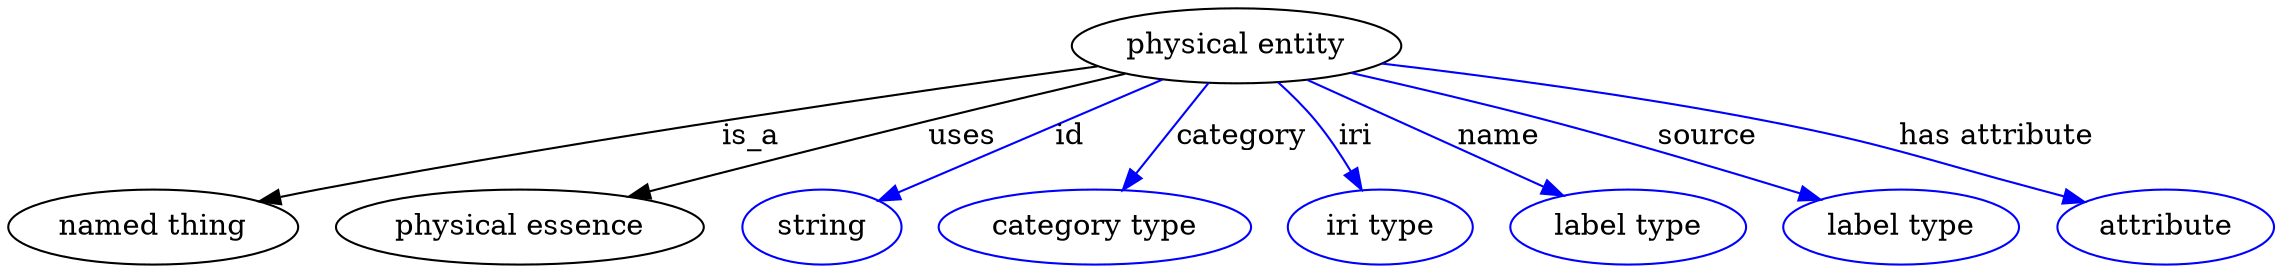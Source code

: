digraph {
	graph [bb="0,0,889.54,123"];
	node [label="\N"];
	"physical entity"	 [height=0.5,
		label="physical entity",
		pos="479.25,105",
		width=1.7332];
	"named thing"	 [height=0.5,
		pos="55.245,18",
		width=1.5346];
	"physical entity" -> "named thing"	 [label=is_a,
		lp="278.25,61.5",
		pos="e,96.427,30.128 424.96,96.095 354.22,84.149 226.84,61.466 119.25,36 114.96,34.986 110.53,33.874 106.09,32.716"];
	"physical essence"	 [height=0.5,
		pos="198.25,18",
		width=1.9318];
	"physical entity" -> "physical essence"	 [label=uses,
		lp="372.25,61.5",
		pos="e,242.21,31.987 435.69,91.951 413.15,85.166 385.2,76.703 360.25,69 324.14,57.857 283.6,45.092 252.1,35.121"];
	id	 [color=blue,
		height=0.5,
		label=string,
		pos="316.25,18",
		width=0.84854];
	"physical entity" -> id	 [color=blue,
		label=id,
		lp="413.75,61.5",
		pos="e,339.12,30.209 449.35,89.043 420.65,73.727 377.46,50.674 348.12,35.014",
		style=solid];
	category	 [color=blue,
		height=0.5,
		label="category type",
		pos="423.25,18",
		width=1.6249];
	"physical entity" -> category	 [color=blue,
		label=category,
		lp="478.75,61.5",
		pos="e,434.64,35.706 467.64,86.974 459.71,74.644 449.06,58.098 440.18,44.302",
		style=solid];
	iri	 [color=blue,
		height=0.5,
		label="iri type",
		pos="536.25,18",
		width=1.011];
	"physical entity" -> iri	 [color=blue,
		label=iri,
		lp="521.75,61.5",
		pos="e,526.44,35.764 493.11,87.339 497.45,81.589 502.17,75.112 506.25,69 511.4,61.257 516.67,52.61 521.31,44.668",
		style=solid];
	name	 [color=blue,
		height=0.5,
		label="label type",
		pos="636.25,18",
		width=1.2638];
	"physical entity" -> name	 [color=blue,
		label=name,
		lp="582.75,61.5",
		pos="e,609.59,32.769 508.41,88.84 534.46,74.403 572.71,53.21 600.57,37.767",
		style=solid];
	source	 [color=blue,
		height=0.5,
		label="label type",
		pos="745.25,18",
		width=1.2638];
	"physical entity" -> source	 [color=blue,
		label=source,
		lp="664.25,61.5",
		pos="e,712.2,30.397 524.42,92.455 547.76,85.803 576.64,77.307 602.25,69 636.22,57.979 674.3,44.334 702.62,33.932",
		style=solid];
	"has attribute"	 [color=blue,
		height=0.5,
		label=attribute,
		pos="849.25,18",
		width=1.1193];
	"physical entity" -> "has attribute"	 [color=blue,
		label="has attribute",
		lp="776.75,61.5",
		pos="e,818.14,29.531 535.38,96.979 577.21,90.58 635.61,80.757 686.25,69 737.21,57.166 749.5,52.202 799.25,36 802.32,35 805.48,33.937 \
808.66,32.847",
		style=solid];
}

